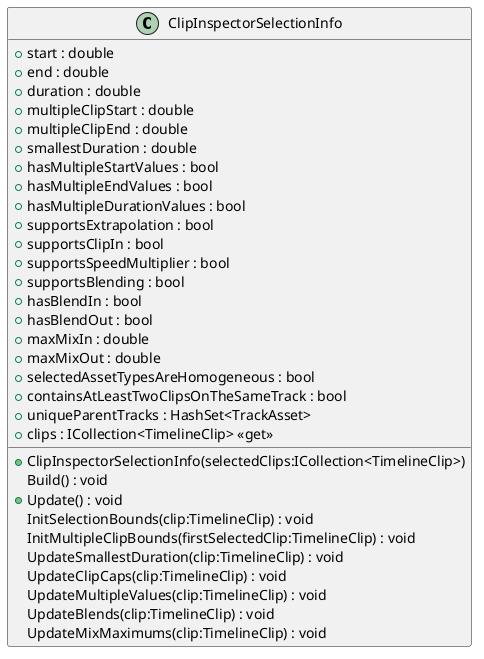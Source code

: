 @startuml
class ClipInspectorSelectionInfo {
    + start : double
    + end : double
    + duration : double
    + multipleClipStart : double
    + multipleClipEnd : double
    + smallestDuration : double
    + hasMultipleStartValues : bool
    + hasMultipleEndValues : bool
    + hasMultipleDurationValues : bool
    + supportsExtrapolation : bool
    + supportsClipIn : bool
    + supportsSpeedMultiplier : bool
    + supportsBlending : bool
    + hasBlendIn : bool
    + hasBlendOut : bool
    + maxMixIn : double
    + maxMixOut : double
    + selectedAssetTypesAreHomogeneous : bool
    + containsAtLeastTwoClipsOnTheSameTrack : bool
    + uniqueParentTracks : HashSet<TrackAsset>
    + clips : ICollection<TimelineClip> <<get>>
    + ClipInspectorSelectionInfo(selectedClips:ICollection<TimelineClip>)
    Build() : void
    + Update() : void
    InitSelectionBounds(clip:TimelineClip) : void
    InitMultipleClipBounds(firstSelectedClip:TimelineClip) : void
    UpdateSmallestDuration(clip:TimelineClip) : void
    UpdateClipCaps(clip:TimelineClip) : void
    UpdateMultipleValues(clip:TimelineClip) : void
    UpdateBlends(clip:TimelineClip) : void
    UpdateMixMaximums(clip:TimelineClip) : void
}
@enduml
